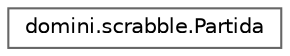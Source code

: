 digraph "Jerarquia Gràfica de la Classe"
{
 // INTERACTIVE_SVG=YES
 // LATEX_PDF_SIZE
  bgcolor="transparent";
  edge [fontname=Helvetica,fontsize=10,labelfontname=Helvetica,labelfontsize=10];
  node [fontname=Helvetica,fontsize=10,shape=box,height=0.2,width=0.4];
  rankdir="LR";
  Node0 [id="Node000000",label="domini.scrabble.Partida",height=0.2,width=0.4,color="grey40", fillcolor="white", style="filled",URL="$classdomini_1_1scrabble_1_1_partida.html",tooltip="Classe que representa una partida d'Scrabble."];
}

